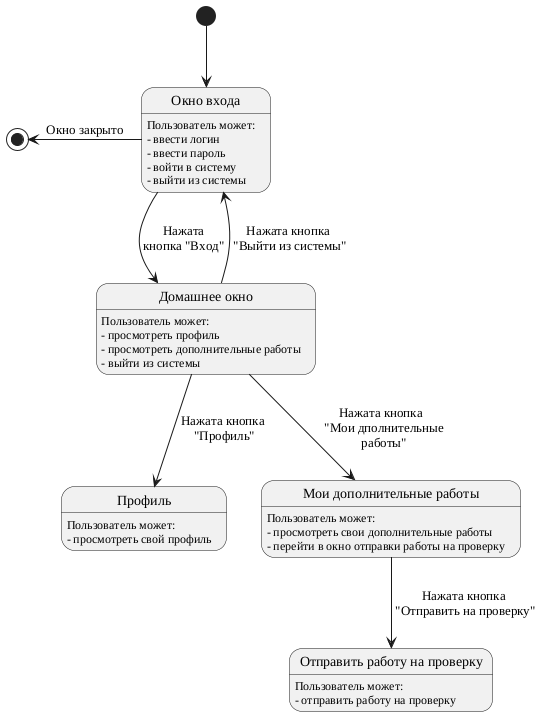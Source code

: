 @startuml
skinparam defaultFontName Liberation Serif
 
state "Окно входа" as login
state "Домашнее окно" as home
state "Профиль" as profile
state "Мои дополнительные работы" as works
state "Отправить работу на проверку" as confirm

login : Пользователь может:
login : - ввести логин
login : - ввести пароль
login : - войти в систему
login : - выйти из системы

profile : Пользователь может:
profile : - просмотреть свой профиль


home : Пользователь может:
home : - просмотреть профиль
home : - просмотреть дополнительные работы
home : - выйти из системы

works : Пользователь может:
works : - просмотреть свои дополнительные работы
works : - перейти в окно отправки работы на проверку

confirm : Пользователь может:
confirm : - отправить работу на проверку

[*] -down-> login
login --> home : Нажата\nкнопка "Вход"
home --> profile : Нажата кнопка\n "Профиль"
home --> login : Нажата кнопка\n "Выйти из системы"
home --> works : Нажата кнопка \n "Мои дполнительные\n работы"
works --> confirm : Нажата кнопка\n "Отправить на проверку"
login -left-> [*] : Окно закрыто

@enduml